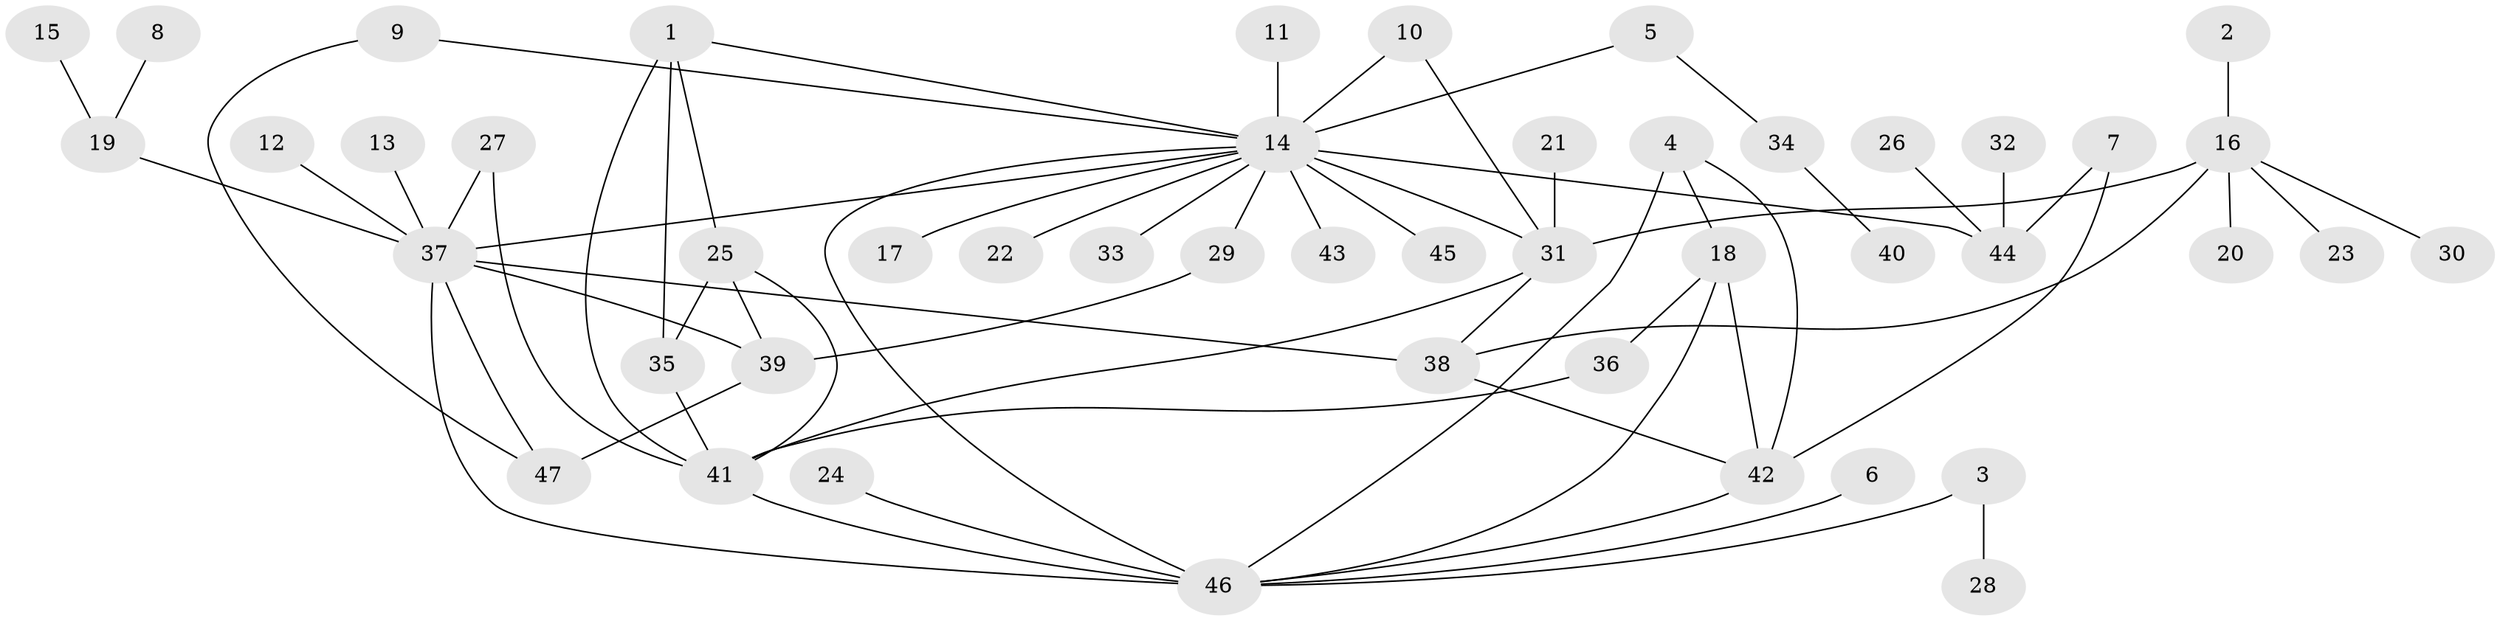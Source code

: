 // original degree distribution, {7: 0.053763440860215055, 10: 0.010752688172043012, 5: 0.06451612903225806, 13: 0.010752688172043012, 9: 0.021505376344086023, 6: 0.03225806451612903, 4: 0.043010752688172046, 11: 0.010752688172043012, 1: 0.5591397849462365, 2: 0.16129032258064516, 3: 0.03225806451612903}
// Generated by graph-tools (version 1.1) at 2025/50/03/09/25 03:50:41]
// undirected, 47 vertices, 66 edges
graph export_dot {
graph [start="1"]
  node [color=gray90,style=filled];
  1;
  2;
  3;
  4;
  5;
  6;
  7;
  8;
  9;
  10;
  11;
  12;
  13;
  14;
  15;
  16;
  17;
  18;
  19;
  20;
  21;
  22;
  23;
  24;
  25;
  26;
  27;
  28;
  29;
  30;
  31;
  32;
  33;
  34;
  35;
  36;
  37;
  38;
  39;
  40;
  41;
  42;
  43;
  44;
  45;
  46;
  47;
  1 -- 14 [weight=1.0];
  1 -- 25 [weight=1.0];
  1 -- 35 [weight=1.0];
  1 -- 41 [weight=1.0];
  2 -- 16 [weight=1.0];
  3 -- 28 [weight=1.0];
  3 -- 46 [weight=1.0];
  4 -- 18 [weight=1.0];
  4 -- 42 [weight=1.0];
  4 -- 46 [weight=1.0];
  5 -- 14 [weight=1.0];
  5 -- 34 [weight=1.0];
  6 -- 46 [weight=1.0];
  7 -- 42 [weight=1.0];
  7 -- 44 [weight=1.0];
  8 -- 19 [weight=1.0];
  9 -- 14 [weight=1.0];
  9 -- 47 [weight=1.0];
  10 -- 14 [weight=1.0];
  10 -- 31 [weight=1.0];
  11 -- 14 [weight=1.0];
  12 -- 37 [weight=1.0];
  13 -- 37 [weight=1.0];
  14 -- 17 [weight=1.0];
  14 -- 22 [weight=1.0];
  14 -- 29 [weight=1.0];
  14 -- 31 [weight=1.0];
  14 -- 33 [weight=1.0];
  14 -- 37 [weight=1.0];
  14 -- 43 [weight=1.0];
  14 -- 44 [weight=3.0];
  14 -- 45 [weight=1.0];
  14 -- 46 [weight=1.0];
  15 -- 19 [weight=1.0];
  16 -- 20 [weight=1.0];
  16 -- 23 [weight=1.0];
  16 -- 30 [weight=1.0];
  16 -- 31 [weight=1.0];
  16 -- 38 [weight=2.0];
  18 -- 36 [weight=1.0];
  18 -- 42 [weight=1.0];
  18 -- 46 [weight=1.0];
  19 -- 37 [weight=1.0];
  21 -- 31 [weight=1.0];
  24 -- 46 [weight=1.0];
  25 -- 35 [weight=1.0];
  25 -- 39 [weight=1.0];
  25 -- 41 [weight=1.0];
  26 -- 44 [weight=1.0];
  27 -- 37 [weight=1.0];
  27 -- 41 [weight=1.0];
  29 -- 39 [weight=1.0];
  31 -- 38 [weight=2.0];
  31 -- 41 [weight=1.0];
  32 -- 44 [weight=1.0];
  34 -- 40 [weight=1.0];
  35 -- 41 [weight=1.0];
  36 -- 41 [weight=1.0];
  37 -- 38 [weight=2.0];
  37 -- 39 [weight=2.0];
  37 -- 46 [weight=2.0];
  37 -- 47 [weight=1.0];
  38 -- 42 [weight=1.0];
  39 -- 47 [weight=2.0];
  41 -- 46 [weight=1.0];
  42 -- 46 [weight=1.0];
}
